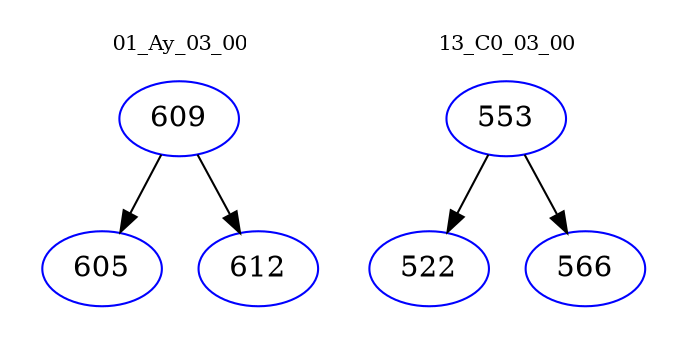 digraph{
subgraph cluster_0 {
color = white
label = "01_Ay_03_00";
fontsize=10;
T0_609 [label="609", color="blue"]
T0_609 -> T0_605 [color="black"]
T0_605 [label="605", color="blue"]
T0_609 -> T0_612 [color="black"]
T0_612 [label="612", color="blue"]
}
subgraph cluster_1 {
color = white
label = "13_C0_03_00";
fontsize=10;
T1_553 [label="553", color="blue"]
T1_553 -> T1_522 [color="black"]
T1_522 [label="522", color="blue"]
T1_553 -> T1_566 [color="black"]
T1_566 [label="566", color="blue"]
}
}
